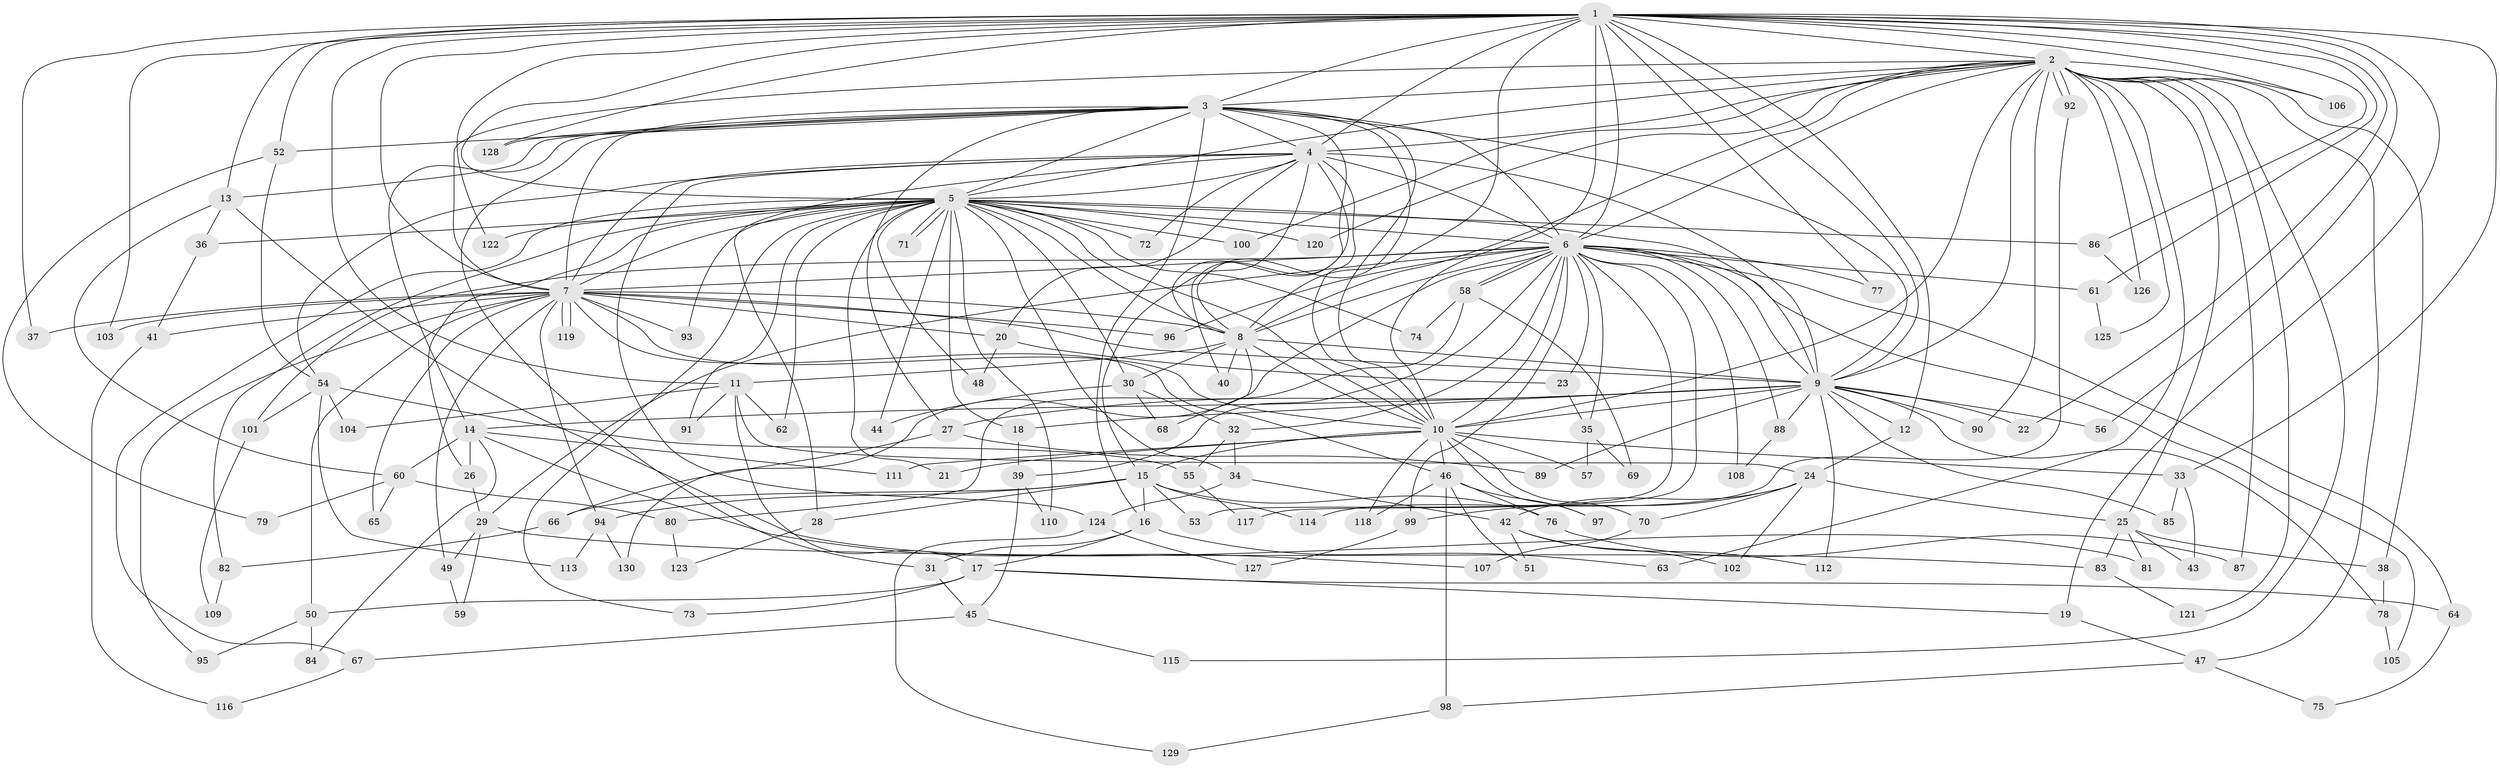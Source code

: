 // Generated by graph-tools (version 1.1) at 2025/49/03/09/25 03:49:30]
// undirected, 130 vertices, 285 edges
graph export_dot {
graph [start="1"]
  node [color=gray90,style=filled];
  1;
  2;
  3;
  4;
  5;
  6;
  7;
  8;
  9;
  10;
  11;
  12;
  13;
  14;
  15;
  16;
  17;
  18;
  19;
  20;
  21;
  22;
  23;
  24;
  25;
  26;
  27;
  28;
  29;
  30;
  31;
  32;
  33;
  34;
  35;
  36;
  37;
  38;
  39;
  40;
  41;
  42;
  43;
  44;
  45;
  46;
  47;
  48;
  49;
  50;
  51;
  52;
  53;
  54;
  55;
  56;
  57;
  58;
  59;
  60;
  61;
  62;
  63;
  64;
  65;
  66;
  67;
  68;
  69;
  70;
  71;
  72;
  73;
  74;
  75;
  76;
  77;
  78;
  79;
  80;
  81;
  82;
  83;
  84;
  85;
  86;
  87;
  88;
  89;
  90;
  91;
  92;
  93;
  94;
  95;
  96;
  97;
  98;
  99;
  100;
  101;
  102;
  103;
  104;
  105;
  106;
  107;
  108;
  109;
  110;
  111;
  112;
  113;
  114;
  115;
  116;
  117;
  118;
  119;
  120;
  121;
  122;
  123;
  124;
  125;
  126;
  127;
  128;
  129;
  130;
  1 -- 2;
  1 -- 3;
  1 -- 4;
  1 -- 5;
  1 -- 6;
  1 -- 7;
  1 -- 8;
  1 -- 9;
  1 -- 10;
  1 -- 11;
  1 -- 12;
  1 -- 13;
  1 -- 19;
  1 -- 22;
  1 -- 33;
  1 -- 37;
  1 -- 52;
  1 -- 56;
  1 -- 61;
  1 -- 77;
  1 -- 86;
  1 -- 103;
  1 -- 106;
  1 -- 122;
  1 -- 128;
  2 -- 3;
  2 -- 4;
  2 -- 5;
  2 -- 6;
  2 -- 7;
  2 -- 8;
  2 -- 9;
  2 -- 10;
  2 -- 25;
  2 -- 38;
  2 -- 47;
  2 -- 63;
  2 -- 87;
  2 -- 90;
  2 -- 92;
  2 -- 92;
  2 -- 100;
  2 -- 106;
  2 -- 115;
  2 -- 120;
  2 -- 121;
  2 -- 125;
  2 -- 126;
  3 -- 4;
  3 -- 5;
  3 -- 6;
  3 -- 7;
  3 -- 8;
  3 -- 9;
  3 -- 10;
  3 -- 13;
  3 -- 14;
  3 -- 16;
  3 -- 27;
  3 -- 31;
  3 -- 40;
  3 -- 52;
  3 -- 128;
  4 -- 5;
  4 -- 6;
  4 -- 7;
  4 -- 8;
  4 -- 9;
  4 -- 10;
  4 -- 15;
  4 -- 20;
  4 -- 28;
  4 -- 54;
  4 -- 72;
  4 -- 124;
  5 -- 6;
  5 -- 7;
  5 -- 8;
  5 -- 9;
  5 -- 10;
  5 -- 18;
  5 -- 21;
  5 -- 26;
  5 -- 30;
  5 -- 34;
  5 -- 36;
  5 -- 44;
  5 -- 48;
  5 -- 62;
  5 -- 67;
  5 -- 71;
  5 -- 71;
  5 -- 72;
  5 -- 73;
  5 -- 74;
  5 -- 82;
  5 -- 86;
  5 -- 91;
  5 -- 93;
  5 -- 100;
  5 -- 110;
  5 -- 120;
  5 -- 122;
  6 -- 7;
  6 -- 8;
  6 -- 9;
  6 -- 10;
  6 -- 23;
  6 -- 29;
  6 -- 32;
  6 -- 35;
  6 -- 39;
  6 -- 53;
  6 -- 58;
  6 -- 58;
  6 -- 61;
  6 -- 64;
  6 -- 77;
  6 -- 88;
  6 -- 96;
  6 -- 99;
  6 -- 101;
  6 -- 105;
  6 -- 108;
  6 -- 117;
  6 -- 130;
  7 -- 8;
  7 -- 9;
  7 -- 10;
  7 -- 20;
  7 -- 37;
  7 -- 41;
  7 -- 46;
  7 -- 49;
  7 -- 50;
  7 -- 65;
  7 -- 93;
  7 -- 94;
  7 -- 95;
  7 -- 96;
  7 -- 103;
  7 -- 119;
  7 -- 119;
  8 -- 9;
  8 -- 10;
  8 -- 11;
  8 -- 30;
  8 -- 40;
  8 -- 68;
  9 -- 10;
  9 -- 12;
  9 -- 14;
  9 -- 18;
  9 -- 22;
  9 -- 27;
  9 -- 56;
  9 -- 78;
  9 -- 85;
  9 -- 88;
  9 -- 89;
  9 -- 90;
  9 -- 112;
  10 -- 15;
  10 -- 21;
  10 -- 33;
  10 -- 46;
  10 -- 57;
  10 -- 70;
  10 -- 97;
  10 -- 111;
  10 -- 118;
  11 -- 17;
  11 -- 24;
  11 -- 62;
  11 -- 91;
  11 -- 104;
  12 -- 24;
  13 -- 36;
  13 -- 60;
  13 -- 81;
  14 -- 26;
  14 -- 60;
  14 -- 84;
  14 -- 107;
  14 -- 111;
  15 -- 16;
  15 -- 28;
  15 -- 53;
  15 -- 66;
  15 -- 76;
  15 -- 94;
  15 -- 114;
  16 -- 17;
  16 -- 31;
  16 -- 63;
  17 -- 19;
  17 -- 50;
  17 -- 64;
  17 -- 73;
  18 -- 39;
  19 -- 47;
  20 -- 23;
  20 -- 48;
  23 -- 35;
  24 -- 25;
  24 -- 42;
  24 -- 70;
  24 -- 99;
  24 -- 102;
  25 -- 38;
  25 -- 43;
  25 -- 81;
  25 -- 83;
  26 -- 29;
  27 -- 66;
  27 -- 89;
  28 -- 123;
  29 -- 49;
  29 -- 59;
  29 -- 83;
  30 -- 32;
  30 -- 44;
  30 -- 68;
  31 -- 45;
  32 -- 34;
  32 -- 55;
  33 -- 43;
  33 -- 85;
  34 -- 42;
  34 -- 124;
  35 -- 57;
  35 -- 69;
  36 -- 41;
  38 -- 78;
  39 -- 45;
  39 -- 110;
  41 -- 116;
  42 -- 51;
  42 -- 102;
  42 -- 112;
  45 -- 67;
  45 -- 115;
  46 -- 51;
  46 -- 76;
  46 -- 97;
  46 -- 98;
  46 -- 118;
  47 -- 75;
  47 -- 98;
  49 -- 59;
  50 -- 84;
  50 -- 95;
  52 -- 54;
  52 -- 79;
  54 -- 55;
  54 -- 101;
  54 -- 104;
  54 -- 113;
  55 -- 117;
  58 -- 69;
  58 -- 74;
  58 -- 80;
  60 -- 65;
  60 -- 79;
  60 -- 80;
  61 -- 125;
  64 -- 75;
  66 -- 82;
  67 -- 116;
  70 -- 107;
  76 -- 87;
  78 -- 105;
  80 -- 123;
  82 -- 109;
  83 -- 121;
  86 -- 126;
  88 -- 108;
  92 -- 114;
  94 -- 113;
  94 -- 130;
  98 -- 129;
  99 -- 127;
  101 -- 109;
  124 -- 127;
  124 -- 129;
}
